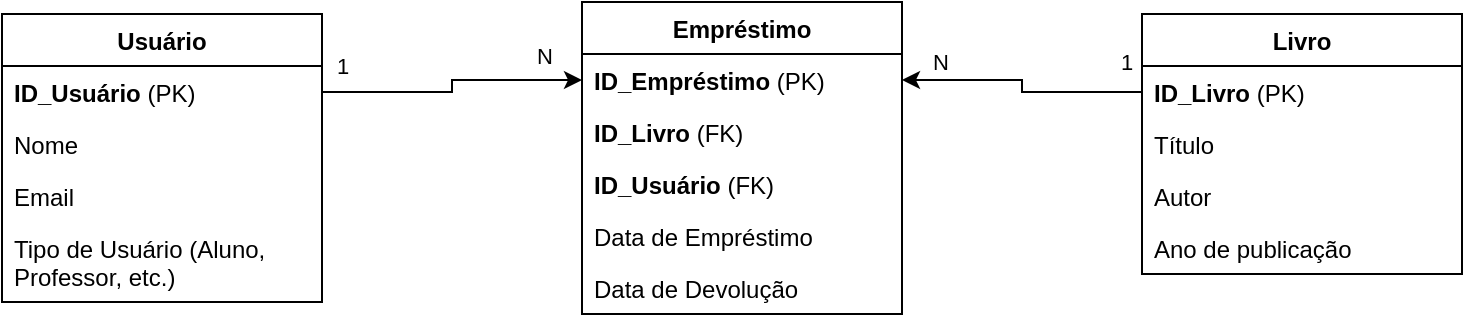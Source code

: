 <mxfile version="26.1.0">
  <diagram name="Page-1" id="_qj-sCbzipTfd1HCStGV">
    <mxGraphModel dx="934" dy="494" grid="1" gridSize="10" guides="1" tooltips="1" connect="1" arrows="1" fold="1" page="1" pageScale="1" pageWidth="850" pageHeight="1100" math="0" shadow="0">
      <root>
        <mxCell id="0" />
        <mxCell id="1" parent="0" />
        <mxCell id="MPDoSXFL1MVOwzYvW1iI-3" value="Livro" style="swimlane;fontStyle=1;align=center;verticalAlign=top;childLayout=stackLayout;horizontal=1;startSize=26;horizontalStack=0;resizeParent=1;resizeParentMax=0;resizeLast=0;collapsible=1;marginBottom=0;whiteSpace=wrap;html=1;" vertex="1" parent="1">
          <mxGeometry x="660" y="76" width="160" height="130" as="geometry" />
        </mxCell>
        <mxCell id="MPDoSXFL1MVOwzYvW1iI-4" value="&lt;strong data-end=&quot;280&quot; data-start=&quot;268&quot;&gt;ID_Livro&lt;/strong&gt; (PK)" style="text;strokeColor=none;fillColor=none;align=left;verticalAlign=top;spacingLeft=4;spacingRight=4;overflow=hidden;rotatable=0;points=[[0,0.5],[1,0.5]];portConstraint=eastwest;whiteSpace=wrap;html=1;" vertex="1" parent="MPDoSXFL1MVOwzYvW1iI-3">
          <mxGeometry y="26" width="160" height="26" as="geometry" />
        </mxCell>
        <mxCell id="MPDoSXFL1MVOwzYvW1iI-18" value="Título" style="text;strokeColor=none;fillColor=none;align=left;verticalAlign=top;spacingLeft=4;spacingRight=4;overflow=hidden;rotatable=0;points=[[0,0.5],[1,0.5]];portConstraint=eastwest;whiteSpace=wrap;html=1;" vertex="1" parent="MPDoSXFL1MVOwzYvW1iI-3">
          <mxGeometry y="52" width="160" height="26" as="geometry" />
        </mxCell>
        <mxCell id="MPDoSXFL1MVOwzYvW1iI-36" value="Autor" style="text;strokeColor=none;fillColor=none;align=left;verticalAlign=top;spacingLeft=4;spacingRight=4;overflow=hidden;rotatable=0;points=[[0,0.5],[1,0.5]];portConstraint=eastwest;whiteSpace=wrap;html=1;" vertex="1" parent="MPDoSXFL1MVOwzYvW1iI-3">
          <mxGeometry y="78" width="160" height="26" as="geometry" />
        </mxCell>
        <mxCell id="MPDoSXFL1MVOwzYvW1iI-38" value="Ano de publicação" style="text;strokeColor=none;fillColor=none;align=left;verticalAlign=top;spacingLeft=4;spacingRight=4;overflow=hidden;rotatable=0;points=[[0,0.5],[1,0.5]];portConstraint=eastwest;whiteSpace=wrap;html=1;" vertex="1" parent="MPDoSXFL1MVOwzYvW1iI-3">
          <mxGeometry y="104" width="160" height="26" as="geometry" />
        </mxCell>
        <mxCell id="MPDoSXFL1MVOwzYvW1iI-19" value="Usuário" style="swimlane;fontStyle=1;align=center;verticalAlign=top;childLayout=stackLayout;horizontal=1;startSize=26;horizontalStack=0;resizeParent=1;resizeParentMax=0;resizeLast=0;collapsible=1;marginBottom=0;whiteSpace=wrap;html=1;" vertex="1" parent="1">
          <mxGeometry x="90" y="76" width="160" height="144" as="geometry" />
        </mxCell>
        <mxCell id="MPDoSXFL1MVOwzYvW1iI-20" value="&lt;strong data-end=&quot;377&quot; data-start=&quot;363&quot;&gt;ID_Usuário&lt;/strong&gt; (PK)" style="text;strokeColor=none;fillColor=none;align=left;verticalAlign=top;spacingLeft=4;spacingRight=4;overflow=hidden;rotatable=0;points=[[0,0.5],[1,0.5]];portConstraint=eastwest;whiteSpace=wrap;html=1;" vertex="1" parent="MPDoSXFL1MVOwzYvW1iI-19">
          <mxGeometry y="26" width="160" height="26" as="geometry" />
        </mxCell>
        <mxCell id="MPDoSXFL1MVOwzYvW1iI-22" value="Nome" style="text;strokeColor=none;fillColor=none;align=left;verticalAlign=top;spacingLeft=4;spacingRight=4;overflow=hidden;rotatable=0;points=[[0,0.5],[1,0.5]];portConstraint=eastwest;whiteSpace=wrap;html=1;" vertex="1" parent="MPDoSXFL1MVOwzYvW1iI-19">
          <mxGeometry y="52" width="160" height="26" as="geometry" />
        </mxCell>
        <mxCell id="MPDoSXFL1MVOwzYvW1iI-23" value="Email" style="text;strokeColor=none;fillColor=none;align=left;verticalAlign=top;spacingLeft=4;spacingRight=4;overflow=hidden;rotatable=0;points=[[0,0.5],[1,0.5]];portConstraint=eastwest;whiteSpace=wrap;html=1;" vertex="1" parent="MPDoSXFL1MVOwzYvW1iI-19">
          <mxGeometry y="78" width="160" height="26" as="geometry" />
        </mxCell>
        <mxCell id="MPDoSXFL1MVOwzYvW1iI-24" value="Tipo de Usuário (Aluno, Professor, etc.)" style="text;strokeColor=none;fillColor=none;align=left;verticalAlign=top;spacingLeft=4;spacingRight=4;overflow=hidden;rotatable=0;points=[[0,0.5],[1,0.5]];portConstraint=eastwest;whiteSpace=wrap;html=1;" vertex="1" parent="MPDoSXFL1MVOwzYvW1iI-19">
          <mxGeometry y="104" width="160" height="40" as="geometry" />
        </mxCell>
        <mxCell id="MPDoSXFL1MVOwzYvW1iI-27" value="Empréstimo" style="swimlane;fontStyle=1;align=center;verticalAlign=top;childLayout=stackLayout;horizontal=1;startSize=26;horizontalStack=0;resizeParent=1;resizeParentMax=0;resizeLast=0;collapsible=1;marginBottom=0;whiteSpace=wrap;html=1;" vertex="1" parent="1">
          <mxGeometry x="380" y="70" width="160" height="156" as="geometry" />
        </mxCell>
        <mxCell id="MPDoSXFL1MVOwzYvW1iI-28" value="&lt;strong data-end=&quot;501&quot; data-start=&quot;484&quot;&gt;ID_Empréstimo&lt;/strong&gt; (PK)" style="text;strokeColor=none;fillColor=none;align=left;verticalAlign=top;spacingLeft=4;spacingRight=4;overflow=hidden;rotatable=0;points=[[0,0.5],[1,0.5]];portConstraint=eastwest;whiteSpace=wrap;html=1;" vertex="1" parent="MPDoSXFL1MVOwzYvW1iI-27">
          <mxGeometry y="26" width="160" height="26" as="geometry" />
        </mxCell>
        <mxCell id="MPDoSXFL1MVOwzYvW1iI-30" value="&lt;strong data-end=&quot;526&quot; data-start=&quot;514&quot;&gt;ID_Livro&lt;/strong&gt; (FK)" style="text;strokeColor=none;fillColor=none;align=left;verticalAlign=top;spacingLeft=4;spacingRight=4;overflow=hidden;rotatable=0;points=[[0,0.5],[1,0.5]];portConstraint=eastwest;whiteSpace=wrap;html=1;" vertex="1" parent="MPDoSXFL1MVOwzYvW1iI-27">
          <mxGeometry y="52" width="160" height="26" as="geometry" />
        </mxCell>
        <mxCell id="MPDoSXFL1MVOwzYvW1iI-31" value="&lt;strong data-end=&quot;553&quot; data-start=&quot;539&quot;&gt;ID_Usuário&lt;/strong&gt; (FK)" style="text;strokeColor=none;fillColor=none;align=left;verticalAlign=top;spacingLeft=4;spacingRight=4;overflow=hidden;rotatable=0;points=[[0,0.5],[1,0.5]];portConstraint=eastwest;whiteSpace=wrap;html=1;" vertex="1" parent="MPDoSXFL1MVOwzYvW1iI-27">
          <mxGeometry y="78" width="160" height="26" as="geometry" />
        </mxCell>
        <mxCell id="MPDoSXFL1MVOwzYvW1iI-32" value="Data de Empréstimo" style="text;strokeColor=none;fillColor=none;align=left;verticalAlign=top;spacingLeft=4;spacingRight=4;overflow=hidden;rotatable=0;points=[[0,0.5],[1,0.5]];portConstraint=eastwest;whiteSpace=wrap;html=1;" vertex="1" parent="MPDoSXFL1MVOwzYvW1iI-27">
          <mxGeometry y="104" width="160" height="26" as="geometry" />
        </mxCell>
        <mxCell id="MPDoSXFL1MVOwzYvW1iI-33" value="Data de Devolução" style="text;strokeColor=none;fillColor=none;align=left;verticalAlign=top;spacingLeft=4;spacingRight=4;overflow=hidden;rotatable=0;points=[[0,0.5],[1,0.5]];portConstraint=eastwest;whiteSpace=wrap;html=1;" vertex="1" parent="MPDoSXFL1MVOwzYvW1iI-27">
          <mxGeometry y="130" width="160" height="26" as="geometry" />
        </mxCell>
        <mxCell id="MPDoSXFL1MVOwzYvW1iI-42" style="edgeStyle=orthogonalEdgeStyle;rounded=0;orthogonalLoop=1;jettySize=auto;html=1;entryX=0;entryY=0.5;entryDx=0;entryDy=0;" edge="1" parent="1" source="MPDoSXFL1MVOwzYvW1iI-20" target="MPDoSXFL1MVOwzYvW1iI-28">
          <mxGeometry relative="1" as="geometry" />
        </mxCell>
        <mxCell id="MPDoSXFL1MVOwzYvW1iI-43" value="1" style="edgeLabel;html=1;align=center;verticalAlign=middle;resizable=0;points=[];" vertex="1" connectable="0" parent="MPDoSXFL1MVOwzYvW1iI-42">
          <mxGeometry x="-0.861" y="1" relative="1" as="geometry">
            <mxPoint y="-12" as="offset" />
          </mxGeometry>
        </mxCell>
        <mxCell id="MPDoSXFL1MVOwzYvW1iI-46" style="edgeStyle=orthogonalEdgeStyle;rounded=0;orthogonalLoop=1;jettySize=auto;html=1;entryX=1;entryY=0.5;entryDx=0;entryDy=0;" edge="1" parent="1" source="MPDoSXFL1MVOwzYvW1iI-4" target="MPDoSXFL1MVOwzYvW1iI-28">
          <mxGeometry relative="1" as="geometry" />
        </mxCell>
        <mxCell id="MPDoSXFL1MVOwzYvW1iI-47" value="1" style="edgeLabel;html=1;align=center;verticalAlign=middle;resizable=0;points=[];" vertex="1" connectable="0" parent="MPDoSXFL1MVOwzYvW1iI-46">
          <mxGeometry x="0.494" y="-1" relative="1" as="geometry">
            <mxPoint x="80" y="-8" as="offset" />
          </mxGeometry>
        </mxCell>
        <mxCell id="MPDoSXFL1MVOwzYvW1iI-48" value="N" style="edgeLabel;html=1;align=center;verticalAlign=middle;resizable=0;points=[];" vertex="1" connectable="0" parent="1">
          <mxGeometry x="560.003" y="100" as="geometry">
            <mxPoint x="-1" as="offset" />
          </mxGeometry>
        </mxCell>
        <mxCell id="MPDoSXFL1MVOwzYvW1iI-49" value="N" style="edgeLabel;html=1;align=center;verticalAlign=middle;resizable=0;points=[];" vertex="1" connectable="0" parent="1">
          <mxGeometry x="360.003" y="90" as="geometry">
            <mxPoint x="1" y="7" as="offset" />
          </mxGeometry>
        </mxCell>
      </root>
    </mxGraphModel>
  </diagram>
</mxfile>
